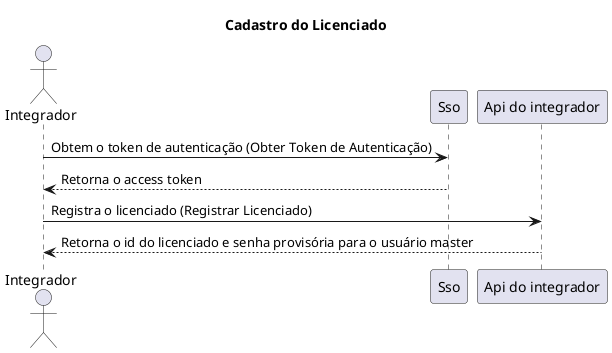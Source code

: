 @startuml
title Cadastro do Licenciado
actor Integrador
participant "Sso" as Sso
participant "Api do integrador" as ApiIntegrador

Integrador -> Sso: Obtem o token de autenticação (Obter Token de Autenticação)
Sso --> Integrador: Retorna o access token

Integrador -> ApiIntegrador: Registra o licenciado (Registrar Licenciado)
ApiIntegrador --> Integrador: Retorna o id do licenciado e senha provisória para o usuário master
@enduml